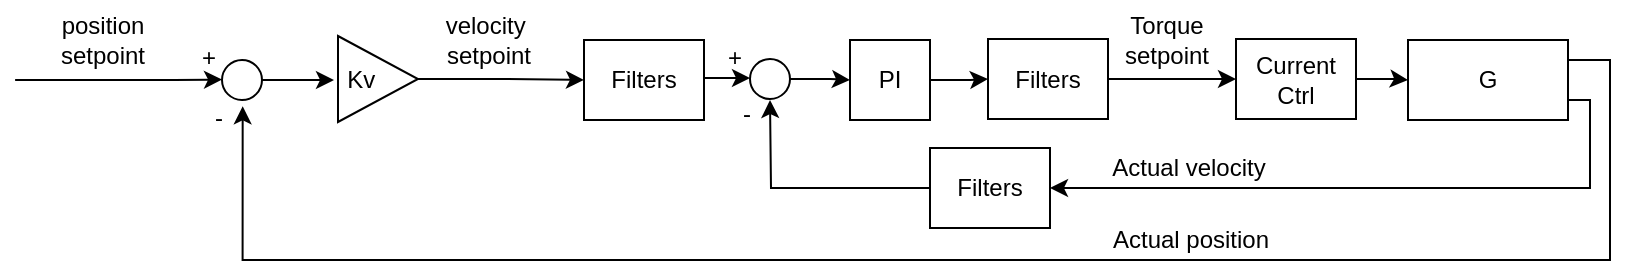 <mxfile version="20.8.16" type="device"><diagram name="Sida-1" id="UyAi99DXwwkQDWhwm-Da"><mxGraphModel dx="1715" dy="990" grid="1" gridSize="10" guides="1" tooltips="1" connect="1" arrows="1" fold="1" page="1" pageScale="1" pageWidth="827" pageHeight="1169" math="0" shadow="0"><root><mxCell id="0"/><mxCell id="1" parent="0"/><mxCell id="LlIKhMqDjF39fPoiEF3d-2" value="G" style="rounded=0;whiteSpace=wrap;html=1;" parent="1" vertex="1"><mxGeometry x="709" y="280" width="80" height="40" as="geometry"/></mxCell><mxCell id="LlIKhMqDjF39fPoiEF3d-9" style="edgeStyle=orthogonalEdgeStyle;rounded=0;orthogonalLoop=1;jettySize=auto;html=1;entryX=0.517;entryY=1.157;entryDx=0;entryDy=0;entryPerimeter=0;exitX=1;exitY=0.25;exitDx=0;exitDy=0;" parent="1" source="LlIKhMqDjF39fPoiEF3d-2" target="LlIKhMqDjF39fPoiEF3d-10" edge="1"><mxGeometry relative="1" as="geometry"><mxPoint x="114" y="440" as="targetPoint"/><mxPoint x="860" y="290" as="sourcePoint"/><Array as="points"><mxPoint x="810" y="290"/><mxPoint x="810" y="390"/><mxPoint x="126" y="390"/></Array></mxGeometry></mxCell><mxCell id="LlIKhMqDjF39fPoiEF3d-11" style="edgeStyle=orthogonalEdgeStyle;rounded=0;orthogonalLoop=1;jettySize=auto;html=1;" parent="1" source="LlIKhMqDjF39fPoiEF3d-10" edge="1"><mxGeometry relative="1" as="geometry"><mxPoint x="172" y="300" as="targetPoint"/></mxGeometry></mxCell><mxCell id="LlIKhMqDjF39fPoiEF3d-10" value="" style="ellipse;whiteSpace=wrap;html=1;aspect=fixed;" parent="1" vertex="1"><mxGeometry x="116" y="290" width="20" height="20" as="geometry"/></mxCell><mxCell id="LlIKhMqDjF39fPoiEF3d-12" style="edgeStyle=orthogonalEdgeStyle;rounded=0;orthogonalLoop=1;jettySize=auto;html=1;entryX=0;entryY=0.5;entryDx=0;entryDy=0;exitX=1.007;exitY=0.878;exitDx=0;exitDy=0;exitPerimeter=0;" parent="1" edge="1"><mxGeometry relative="1" as="geometry"><mxPoint x="12.56" y="300.041" as="sourcePoint"/><mxPoint x="116" y="299.76" as="targetPoint"/><Array as="points"><mxPoint x="92" y="300"/><mxPoint x="92" y="300"/></Array></mxGeometry></mxCell><mxCell id="LlIKhMqDjF39fPoiEF3d-13" value="position&lt;br&gt;setpoint" style="text;html=1;align=center;verticalAlign=middle;resizable=0;points=[];autosize=1;strokeColor=none;fillColor=none;" parent="1" vertex="1"><mxGeometry x="21" y="260" width="70" height="40" as="geometry"/></mxCell><mxCell id="LlIKhMqDjF39fPoiEF3d-14" value="+" style="text;html=1;align=center;verticalAlign=middle;resizable=0;points=[];autosize=1;strokeColor=none;fillColor=none;" parent="1" vertex="1"><mxGeometry x="94" y="274" width="30" height="30" as="geometry"/></mxCell><mxCell id="LlIKhMqDjF39fPoiEF3d-15" value="-" style="text;html=1;align=center;verticalAlign=middle;resizable=0;points=[];autosize=1;strokeColor=none;fillColor=none;" parent="1" vertex="1"><mxGeometry x="99" y="304" width="30" height="30" as="geometry"/></mxCell><mxCell id="LlIKhMqDjF39fPoiEF3d-21" value="velocity&amp;nbsp;&lt;br&gt;setpoint" style="text;html=1;align=center;verticalAlign=middle;resizable=0;points=[];autosize=1;strokeColor=none;fillColor=none;" parent="1" vertex="1"><mxGeometry x="214" y="260" width="70" height="40" as="geometry"/></mxCell><mxCell id="LlIKhMqDjF39fPoiEF3d-22" value="Kv&amp;nbsp; &amp;nbsp; &amp;nbsp;" style="triangle;whiteSpace=wrap;html=1;" parent="1" vertex="1"><mxGeometry x="174" y="278" width="40" height="43" as="geometry"/></mxCell><mxCell id="LlIKhMqDjF39fPoiEF3d-51" style="edgeStyle=orthogonalEdgeStyle;rounded=0;orthogonalLoop=1;jettySize=auto;html=1;entryX=0;entryY=0.5;entryDx=0;entryDy=0;" parent="1" source="LlIKhMqDjF39fPoiEF3d-26" target="LlIKhMqDjF39fPoiEF3d-28" edge="1"><mxGeometry relative="1" as="geometry"/></mxCell><mxCell id="LlIKhMqDjF39fPoiEF3d-26" value="" style="ellipse;whiteSpace=wrap;html=1;aspect=fixed;" parent="1" vertex="1"><mxGeometry x="380" y="289.5" width="20" height="20" as="geometry"/></mxCell><mxCell id="LlIKhMqDjF39fPoiEF3d-31" style="edgeStyle=orthogonalEdgeStyle;rounded=0;orthogonalLoop=1;jettySize=auto;html=1;entryX=0;entryY=0.5;entryDx=0;entryDy=0;" parent="1" source="LlIKhMqDjF39fPoiEF3d-28" target="LlIKhMqDjF39fPoiEF3d-30" edge="1"><mxGeometry relative="1" as="geometry"/></mxCell><mxCell id="LlIKhMqDjF39fPoiEF3d-28" value="PI" style="rounded=0;whiteSpace=wrap;html=1;" parent="1" vertex="1"><mxGeometry x="430" y="280" width="40" height="40" as="geometry"/></mxCell><mxCell id="LlIKhMqDjF39fPoiEF3d-42" style="edgeStyle=orthogonalEdgeStyle;rounded=0;orthogonalLoop=1;jettySize=auto;html=1;entryX=0;entryY=0.5;entryDx=0;entryDy=0;" parent="1" source="LlIKhMqDjF39fPoiEF3d-30" target="LlIKhMqDjF39fPoiEF3d-32" edge="1"><mxGeometry relative="1" as="geometry"><mxPoint x="590" y="299.5" as="targetPoint"/></mxGeometry></mxCell><mxCell id="LlIKhMqDjF39fPoiEF3d-30" value="Filters" style="rounded=0;whiteSpace=wrap;html=1;" parent="1" vertex="1"><mxGeometry x="499" y="279.5" width="60" height="40" as="geometry"/></mxCell><mxCell id="LlIKhMqDjF39fPoiEF3d-34" style="edgeStyle=orthogonalEdgeStyle;rounded=0;orthogonalLoop=1;jettySize=auto;html=1;entryX=0;entryY=0.5;entryDx=0;entryDy=0;" parent="1" source="LlIKhMqDjF39fPoiEF3d-32" target="LlIKhMqDjF39fPoiEF3d-2" edge="1"><mxGeometry relative="1" as="geometry"/></mxCell><mxCell id="LlIKhMqDjF39fPoiEF3d-32" value="Current&lt;br&gt;Ctrl" style="rounded=0;whiteSpace=wrap;html=1;" parent="1" vertex="1"><mxGeometry x="623" y="279.5" width="60" height="40" as="geometry"/></mxCell><mxCell id="LlIKhMqDjF39fPoiEF3d-36" style="edgeStyle=orthogonalEdgeStyle;rounded=0;orthogonalLoop=1;jettySize=auto;html=1;exitX=1;exitY=0.75;exitDx=0;exitDy=0;entryX=1;entryY=0.5;entryDx=0;entryDy=0;" parent="1" source="LlIKhMqDjF39fPoiEF3d-2" edge="1" target="69WazdEpH05aXoOjCzHo-7"><mxGeometry relative="1" as="geometry"><mxPoint x="390" y="310" as="targetPoint"/><mxPoint x="800" y="299.5" as="sourcePoint"/><Array as="points"><mxPoint x="800" y="310"/><mxPoint x="800" y="354"/></Array></mxGeometry></mxCell><mxCell id="LlIKhMqDjF39fPoiEF3d-38" value="Actual position" style="text;html=1;align=center;verticalAlign=middle;resizable=0;points=[];autosize=1;strokeColor=none;fillColor=none;" parent="1" vertex="1"><mxGeometry x="550" y="365" width="100" height="30" as="geometry"/></mxCell><mxCell id="LlIKhMqDjF39fPoiEF3d-39" value="Actual velocity" style="text;html=1;align=center;verticalAlign=middle;resizable=0;points=[];autosize=1;strokeColor=none;fillColor=none;" parent="1" vertex="1"><mxGeometry x="549" y="329" width="100" height="30" as="geometry"/></mxCell><mxCell id="LlIKhMqDjF39fPoiEF3d-55" value="-" style="text;html=1;align=center;verticalAlign=middle;resizable=0;points=[];autosize=1;strokeColor=none;fillColor=none;" parent="1" vertex="1"><mxGeometry x="363" y="302" width="30" height="30" as="geometry"/></mxCell><mxCell id="LlIKhMqDjF39fPoiEF3d-56" value="+" style="text;html=1;align=center;verticalAlign=middle;resizable=0;points=[];autosize=1;strokeColor=none;fillColor=none;" parent="1" vertex="1"><mxGeometry x="357" y="274" width="30" height="30" as="geometry"/></mxCell><mxCell id="jBj8DZkGheAzGMzvDrHh-1" value="Torque&lt;br&gt;setpoint" style="text;html=1;align=center;verticalAlign=middle;resizable=0;points=[];autosize=1;strokeColor=none;fillColor=none;" parent="1" vertex="1"><mxGeometry x="553" y="260" width="70" height="40" as="geometry"/></mxCell><mxCell id="69WazdEpH05aXoOjCzHo-6" style="edgeStyle=orthogonalEdgeStyle;rounded=0;orthogonalLoop=1;jettySize=auto;html=1;entryX=0;entryY=0.5;entryDx=0;entryDy=0;" edge="1" parent="1"><mxGeometry relative="1" as="geometry"><mxPoint x="357" y="299" as="sourcePoint"/><mxPoint x="380.0" y="298.5" as="targetPoint"/></mxGeometry></mxCell><mxCell id="69WazdEpH05aXoOjCzHo-1" value="Filters" style="rounded=0;whiteSpace=wrap;html=1;" vertex="1" parent="1"><mxGeometry x="297" y="280" width="60" height="40" as="geometry"/></mxCell><mxCell id="69WazdEpH05aXoOjCzHo-3" style="edgeStyle=orthogonalEdgeStyle;rounded=0;orthogonalLoop=1;jettySize=auto;html=1;exitX=1;exitY=0.5;exitDx=0;exitDy=0;" edge="1" parent="1" source="LlIKhMqDjF39fPoiEF3d-22"><mxGeometry relative="1" as="geometry"><mxPoint x="221" y="299.25" as="sourcePoint"/><mxPoint x="297" y="300" as="targetPoint"/><Array as="points"><mxPoint x="259" y="299"/></Array></mxGeometry></mxCell><mxCell id="69WazdEpH05aXoOjCzHo-8" style="edgeStyle=orthogonalEdgeStyle;rounded=0;orthogonalLoop=1;jettySize=auto;html=1;" edge="1" parent="1" source="69WazdEpH05aXoOjCzHo-7"><mxGeometry relative="1" as="geometry"><mxPoint x="390" y="310" as="targetPoint"/></mxGeometry></mxCell><mxCell id="69WazdEpH05aXoOjCzHo-7" value="Filters" style="rounded=0;whiteSpace=wrap;html=1;" vertex="1" parent="1"><mxGeometry x="470" y="334" width="60" height="40" as="geometry"/></mxCell></root></mxGraphModel></diagram></mxfile>